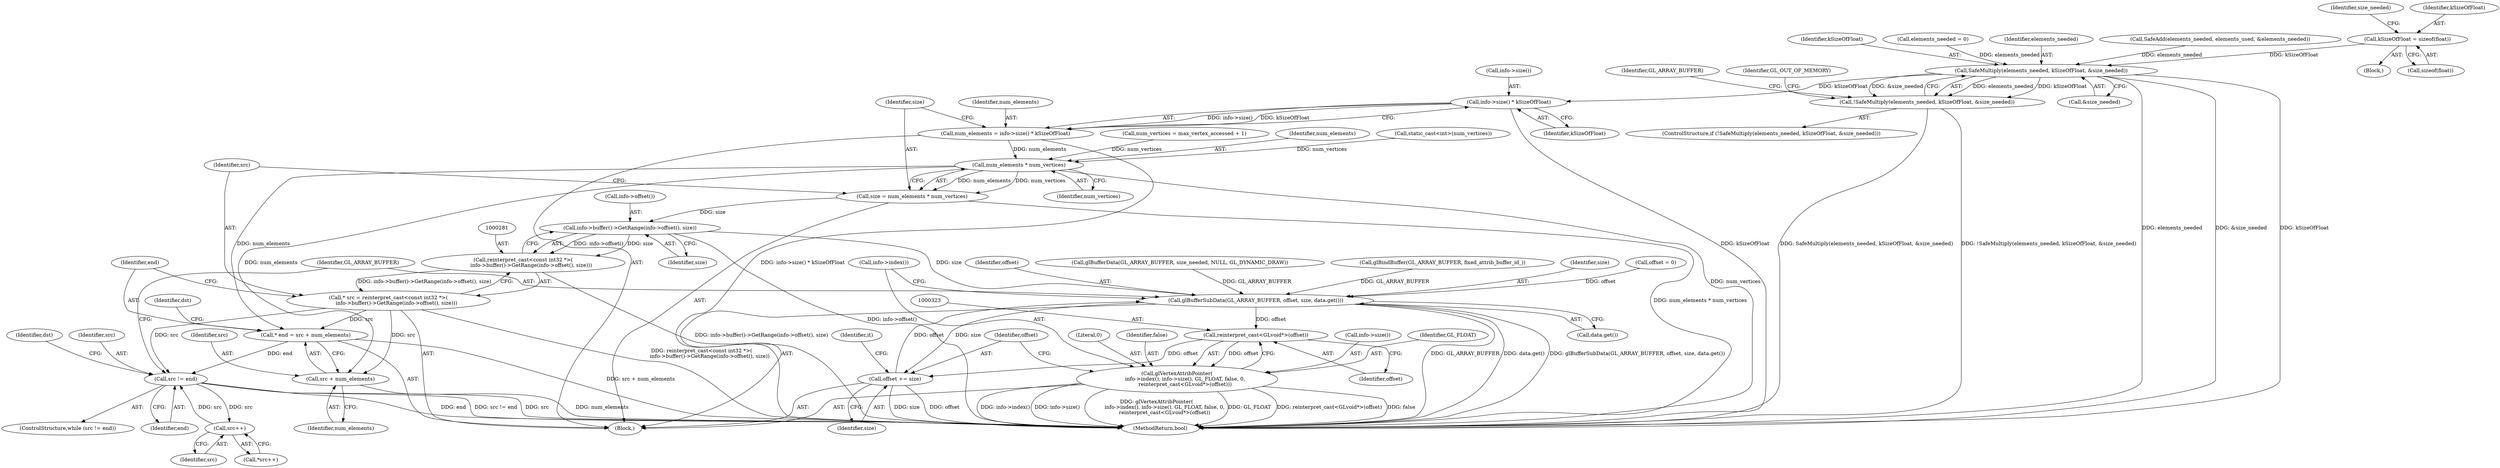 digraph "1_Chrome_c13e1da62b5f5f0e6fe8c1f769a5a28415415244_2@API" {
"1000195" [label="(Call,kSizeOfFloat = sizeof(float))"];
"1000205" [label="(Call,SafeMultiply(elements_needed, kSizeOfFloat, &size_needed))"];
"1000204" [label="(Call,!SafeMultiply(elements_needed, kSizeOfFloat, &size_needed))"];
"1000267" [label="(Call,info->size() * kSizeOfFloat)"];
"1000265" [label="(Call,num_elements = info->size() * kSizeOfFloat)"];
"1000273" [label="(Call,num_elements * num_vertices)"];
"1000271" [label="(Call,size = num_elements * num_vertices)"];
"1000282" [label="(Call,info->buffer()->GetRange(info->offset(), size))"];
"1000280" [label="(Call,reinterpret_cast<const int32 *>(\n          info->buffer()->GetRange(info->offset(), size)))"];
"1000278" [label="(Call,* src = reinterpret_cast<const int32 *>(\n          info->buffer()->GetRange(info->offset(), size)))"];
"1000286" [label="(Call,* end = src + num_elements)"];
"1000296" [label="(Call,src != end)"];
"1000308" [label="(Call,src++)"];
"1000288" [label="(Call,src + num_elements)"];
"1000311" [label="(Call,glBufferSubData(GL_ARRAY_BUFFER, offset, size, data.get()))"];
"1000322" [label="(Call,reinterpret_cast<GLvoid*>(offset))"];
"1000316" [label="(Call,glVertexAttribPointer(\n          info->index(), info->size(), GL_FLOAT, false, 0,\n          reinterpret_cast<GLvoid*>(offset)))"];
"1000325" [label="(Call,offset += size)"];
"1000217" [label="(Identifier,GL_ARRAY_BUFFER)"];
"1000268" [label="(Call,info->size())"];
"1000324" [label="(Identifier,offset)"];
"1000224" [label="(Call,glBufferData(GL_ARRAY_BUFFER, size_needed, NULL, GL_DYNAMIC_DRAW))"];
"1000263" [label="(Block,)"];
"1000104" [label="(Block,)"];
"1000274" [label="(Identifier,num_elements)"];
"1000197" [label="(Call,sizeof(float))"];
"1000269" [label="(Identifier,kSizeOfFloat)"];
"1000273" [label="(Call,num_elements * num_vertices)"];
"1000288" [label="(Call,src + num_elements)"];
"1000272" [label="(Identifier,size)"];
"1000295" [label="(ControlStructure,while (src != end))"];
"1000311" [label="(Call,glBufferSubData(GL_ARRAY_BUFFER, offset, size, data.get()))"];
"1000326" [label="(Identifier,offset)"];
"1000265" [label="(Call,num_elements = info->size() * kSizeOfFloat)"];
"1000201" [label="(Identifier,size_needed)"];
"1000320" [label="(Identifier,false)"];
"1000315" [label="(Call,data.get())"];
"1000279" [label="(Identifier,src)"];
"1000303" [label="(Identifier,dst)"];
"1000317" [label="(Call,info->index())"];
"1000280" [label="(Call,reinterpret_cast<const int32 *>(\n          info->buffer()->GetRange(info->offset(), size)))"];
"1000130" [label="(Call,elements_needed = 0)"];
"1000271" [label="(Call,size = num_elements * num_vertices)"];
"1000176" [label="(Call,static_cast<int>(num_vertices))"];
"1000204" [label="(Call,!SafeMultiply(elements_needed, kSizeOfFloat, &size_needed))"];
"1000266" [label="(Identifier,num_elements)"];
"1000286" [label="(Call,* end = src + num_elements)"];
"1000297" [label="(Identifier,src)"];
"1000203" [label="(ControlStructure,if (!SafeMultiply(elements_needed, kSizeOfFloat, &size_needed)))"];
"1000216" [label="(Call,glBindBuffer(GL_ARRAY_BUFFER, fixed_attrib_buffer_id_))"];
"1000334" [label="(MethodReturn,bool)"];
"1000296" [label="(Call,src != end)"];
"1000275" [label="(Identifier,num_vertices)"];
"1000283" [label="(Call,info->offset())"];
"1000309" [label="(Identifier,src)"];
"1000314" [label="(Identifier,size)"];
"1000242" [label="(Identifier,it)"];
"1000205" [label="(Call,SafeMultiply(elements_needed, kSizeOfFloat, &size_needed))"];
"1000196" [label="(Identifier,kSizeOfFloat)"];
"1000206" [label="(Identifier,elements_needed)"];
"1000290" [label="(Identifier,num_elements)"];
"1000322" [label="(Call,reinterpret_cast<GLvoid*>(offset))"];
"1000318" [label="(Call,info->size())"];
"1000282" [label="(Call,info->buffer()->GetRange(info->offset(), size))"];
"1000312" [label="(Identifier,GL_ARRAY_BUFFER)"];
"1000230" [label="(Call,offset = 0)"];
"1000278" [label="(Call,* src = reinterpret_cast<const int32 *>(\n          info->buffer()->GetRange(info->offset(), size)))"];
"1000289" [label="(Identifier,src)"];
"1000307" [label="(Call,*src++)"];
"1000195" [label="(Call,kSizeOfFloat = sizeof(float))"];
"1000208" [label="(Call,&size_needed)"];
"1000284" [label="(Identifier,size)"];
"1000327" [label="(Identifier,size)"];
"1000308" [label="(Call,src++)"];
"1000313" [label="(Identifier,offset)"];
"1000287" [label="(Identifier,end)"];
"1000325" [label="(Call,offset += size)"];
"1000183" [label="(Call,SafeAdd(elements_needed, elements_used, &elements_needed))"];
"1000212" [label="(Identifier,GL_OUT_OF_MEMORY)"];
"1000316" [label="(Call,glVertexAttribPointer(\n          info->index(), info->size(), GL_FLOAT, false, 0,\n          reinterpret_cast<GLvoid*>(offset)))"];
"1000319" [label="(Identifier,GL_FLOAT)"];
"1000321" [label="(Literal,0)"];
"1000207" [label="(Identifier,kSizeOfFloat)"];
"1000267" [label="(Call,info->size() * kSizeOfFloat)"];
"1000298" [label="(Identifier,end)"];
"1000293" [label="(Identifier,dst)"];
"1000124" [label="(Call,num_vertices = max_vertex_accessed + 1)"];
"1000195" -> "1000104"  [label="AST: "];
"1000195" -> "1000197"  [label="CFG: "];
"1000196" -> "1000195"  [label="AST: "];
"1000197" -> "1000195"  [label="AST: "];
"1000201" -> "1000195"  [label="CFG: "];
"1000195" -> "1000205"  [label="DDG: kSizeOfFloat"];
"1000205" -> "1000204"  [label="AST: "];
"1000205" -> "1000208"  [label="CFG: "];
"1000206" -> "1000205"  [label="AST: "];
"1000207" -> "1000205"  [label="AST: "];
"1000208" -> "1000205"  [label="AST: "];
"1000204" -> "1000205"  [label="CFG: "];
"1000205" -> "1000334"  [label="DDG: elements_needed"];
"1000205" -> "1000334"  [label="DDG: &size_needed"];
"1000205" -> "1000334"  [label="DDG: kSizeOfFloat"];
"1000205" -> "1000204"  [label="DDG: elements_needed"];
"1000205" -> "1000204"  [label="DDG: kSizeOfFloat"];
"1000205" -> "1000204"  [label="DDG: &size_needed"];
"1000183" -> "1000205"  [label="DDG: elements_needed"];
"1000130" -> "1000205"  [label="DDG: elements_needed"];
"1000205" -> "1000267"  [label="DDG: kSizeOfFloat"];
"1000204" -> "1000203"  [label="AST: "];
"1000212" -> "1000204"  [label="CFG: "];
"1000217" -> "1000204"  [label="CFG: "];
"1000204" -> "1000334"  [label="DDG: SafeMultiply(elements_needed, kSizeOfFloat, &size_needed)"];
"1000204" -> "1000334"  [label="DDG: !SafeMultiply(elements_needed, kSizeOfFloat, &size_needed)"];
"1000267" -> "1000265"  [label="AST: "];
"1000267" -> "1000269"  [label="CFG: "];
"1000268" -> "1000267"  [label="AST: "];
"1000269" -> "1000267"  [label="AST: "];
"1000265" -> "1000267"  [label="CFG: "];
"1000267" -> "1000334"  [label="DDG: kSizeOfFloat"];
"1000267" -> "1000265"  [label="DDG: info->size()"];
"1000267" -> "1000265"  [label="DDG: kSizeOfFloat"];
"1000265" -> "1000263"  [label="AST: "];
"1000266" -> "1000265"  [label="AST: "];
"1000272" -> "1000265"  [label="CFG: "];
"1000265" -> "1000334"  [label="DDG: info->size() * kSizeOfFloat"];
"1000265" -> "1000273"  [label="DDG: num_elements"];
"1000273" -> "1000271"  [label="AST: "];
"1000273" -> "1000275"  [label="CFG: "];
"1000274" -> "1000273"  [label="AST: "];
"1000275" -> "1000273"  [label="AST: "];
"1000271" -> "1000273"  [label="CFG: "];
"1000273" -> "1000334"  [label="DDG: num_vertices"];
"1000273" -> "1000271"  [label="DDG: num_elements"];
"1000273" -> "1000271"  [label="DDG: num_vertices"];
"1000176" -> "1000273"  [label="DDG: num_vertices"];
"1000124" -> "1000273"  [label="DDG: num_vertices"];
"1000273" -> "1000286"  [label="DDG: num_elements"];
"1000273" -> "1000288"  [label="DDG: num_elements"];
"1000271" -> "1000263"  [label="AST: "];
"1000272" -> "1000271"  [label="AST: "];
"1000279" -> "1000271"  [label="CFG: "];
"1000271" -> "1000334"  [label="DDG: num_elements * num_vertices"];
"1000271" -> "1000282"  [label="DDG: size"];
"1000282" -> "1000280"  [label="AST: "];
"1000282" -> "1000284"  [label="CFG: "];
"1000283" -> "1000282"  [label="AST: "];
"1000284" -> "1000282"  [label="AST: "];
"1000280" -> "1000282"  [label="CFG: "];
"1000282" -> "1000334"  [label="DDG: info->offset()"];
"1000282" -> "1000280"  [label="DDG: info->offset()"];
"1000282" -> "1000280"  [label="DDG: size"];
"1000282" -> "1000311"  [label="DDG: size"];
"1000280" -> "1000278"  [label="AST: "];
"1000281" -> "1000280"  [label="AST: "];
"1000278" -> "1000280"  [label="CFG: "];
"1000280" -> "1000334"  [label="DDG: info->buffer()->GetRange(info->offset(), size)"];
"1000280" -> "1000278"  [label="DDG: info->buffer()->GetRange(info->offset(), size)"];
"1000278" -> "1000263"  [label="AST: "];
"1000279" -> "1000278"  [label="AST: "];
"1000287" -> "1000278"  [label="CFG: "];
"1000278" -> "1000334"  [label="DDG: reinterpret_cast<const int32 *>(\n          info->buffer()->GetRange(info->offset(), size))"];
"1000278" -> "1000286"  [label="DDG: src"];
"1000278" -> "1000288"  [label="DDG: src"];
"1000278" -> "1000296"  [label="DDG: src"];
"1000286" -> "1000263"  [label="AST: "];
"1000286" -> "1000288"  [label="CFG: "];
"1000287" -> "1000286"  [label="AST: "];
"1000288" -> "1000286"  [label="AST: "];
"1000293" -> "1000286"  [label="CFG: "];
"1000286" -> "1000334"  [label="DDG: src + num_elements"];
"1000286" -> "1000296"  [label="DDG: end"];
"1000296" -> "1000295"  [label="AST: "];
"1000296" -> "1000298"  [label="CFG: "];
"1000297" -> "1000296"  [label="AST: "];
"1000298" -> "1000296"  [label="AST: "];
"1000303" -> "1000296"  [label="CFG: "];
"1000312" -> "1000296"  [label="CFG: "];
"1000296" -> "1000334"  [label="DDG: end"];
"1000296" -> "1000334"  [label="DDG: src != end"];
"1000296" -> "1000334"  [label="DDG: src"];
"1000308" -> "1000296"  [label="DDG: src"];
"1000296" -> "1000308"  [label="DDG: src"];
"1000308" -> "1000307"  [label="AST: "];
"1000308" -> "1000309"  [label="CFG: "];
"1000309" -> "1000308"  [label="AST: "];
"1000307" -> "1000308"  [label="CFG: "];
"1000288" -> "1000290"  [label="CFG: "];
"1000289" -> "1000288"  [label="AST: "];
"1000290" -> "1000288"  [label="AST: "];
"1000288" -> "1000334"  [label="DDG: num_elements"];
"1000311" -> "1000263"  [label="AST: "];
"1000311" -> "1000315"  [label="CFG: "];
"1000312" -> "1000311"  [label="AST: "];
"1000313" -> "1000311"  [label="AST: "];
"1000314" -> "1000311"  [label="AST: "];
"1000315" -> "1000311"  [label="AST: "];
"1000317" -> "1000311"  [label="CFG: "];
"1000311" -> "1000334"  [label="DDG: GL_ARRAY_BUFFER"];
"1000311" -> "1000334"  [label="DDG: data.get()"];
"1000311" -> "1000334"  [label="DDG: glBufferSubData(GL_ARRAY_BUFFER, offset, size, data.get())"];
"1000216" -> "1000311"  [label="DDG: GL_ARRAY_BUFFER"];
"1000224" -> "1000311"  [label="DDG: GL_ARRAY_BUFFER"];
"1000325" -> "1000311"  [label="DDG: offset"];
"1000230" -> "1000311"  [label="DDG: offset"];
"1000311" -> "1000322"  [label="DDG: offset"];
"1000311" -> "1000325"  [label="DDG: size"];
"1000322" -> "1000316"  [label="AST: "];
"1000322" -> "1000324"  [label="CFG: "];
"1000323" -> "1000322"  [label="AST: "];
"1000324" -> "1000322"  [label="AST: "];
"1000316" -> "1000322"  [label="CFG: "];
"1000322" -> "1000316"  [label="DDG: offset"];
"1000322" -> "1000325"  [label="DDG: offset"];
"1000316" -> "1000263"  [label="AST: "];
"1000317" -> "1000316"  [label="AST: "];
"1000318" -> "1000316"  [label="AST: "];
"1000319" -> "1000316"  [label="AST: "];
"1000320" -> "1000316"  [label="AST: "];
"1000321" -> "1000316"  [label="AST: "];
"1000326" -> "1000316"  [label="CFG: "];
"1000316" -> "1000334"  [label="DDG: info->size()"];
"1000316" -> "1000334"  [label="DDG: glVertexAttribPointer(\n          info->index(), info->size(), GL_FLOAT, false, 0,\n          reinterpret_cast<GLvoid*>(offset))"];
"1000316" -> "1000334"  [label="DDG: GL_FLOAT"];
"1000316" -> "1000334"  [label="DDG: reinterpret_cast<GLvoid*>(offset)"];
"1000316" -> "1000334"  [label="DDG: false"];
"1000316" -> "1000334"  [label="DDG: info->index()"];
"1000325" -> "1000263"  [label="AST: "];
"1000325" -> "1000327"  [label="CFG: "];
"1000326" -> "1000325"  [label="AST: "];
"1000327" -> "1000325"  [label="AST: "];
"1000242" -> "1000325"  [label="CFG: "];
"1000325" -> "1000334"  [label="DDG: offset"];
"1000325" -> "1000334"  [label="DDG: size"];
}
